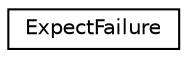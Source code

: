 digraph G
{
  edge [fontname="Helvetica",fontsize="10",labelfontname="Helvetica",labelfontsize="10"];
  node [fontname="Helvetica",fontsize="10",shape=record];
  rankdir="LR";
  Node1 [label="ExpectFailure",height=0.2,width=0.4,color="black", fillcolor="white", style="filled",URL="$structExpectFailure.html"];
}
